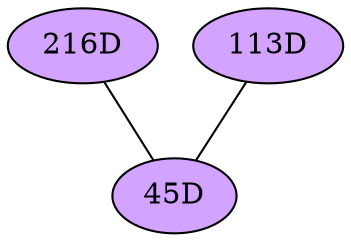 // The Round Table
graph {
	"216D" [fillcolor="#D3A4FF" style=radial]
	"45D" [fillcolor="#D3A4FF" style=radial]
	"216D" -- "45D" [penwidth=1]
	"113D" [fillcolor="#D3A4FF" style=radial]
	"45D" [fillcolor="#D3A4FF" style=radial]
	"113D" -- "45D" [penwidth=1]
}
